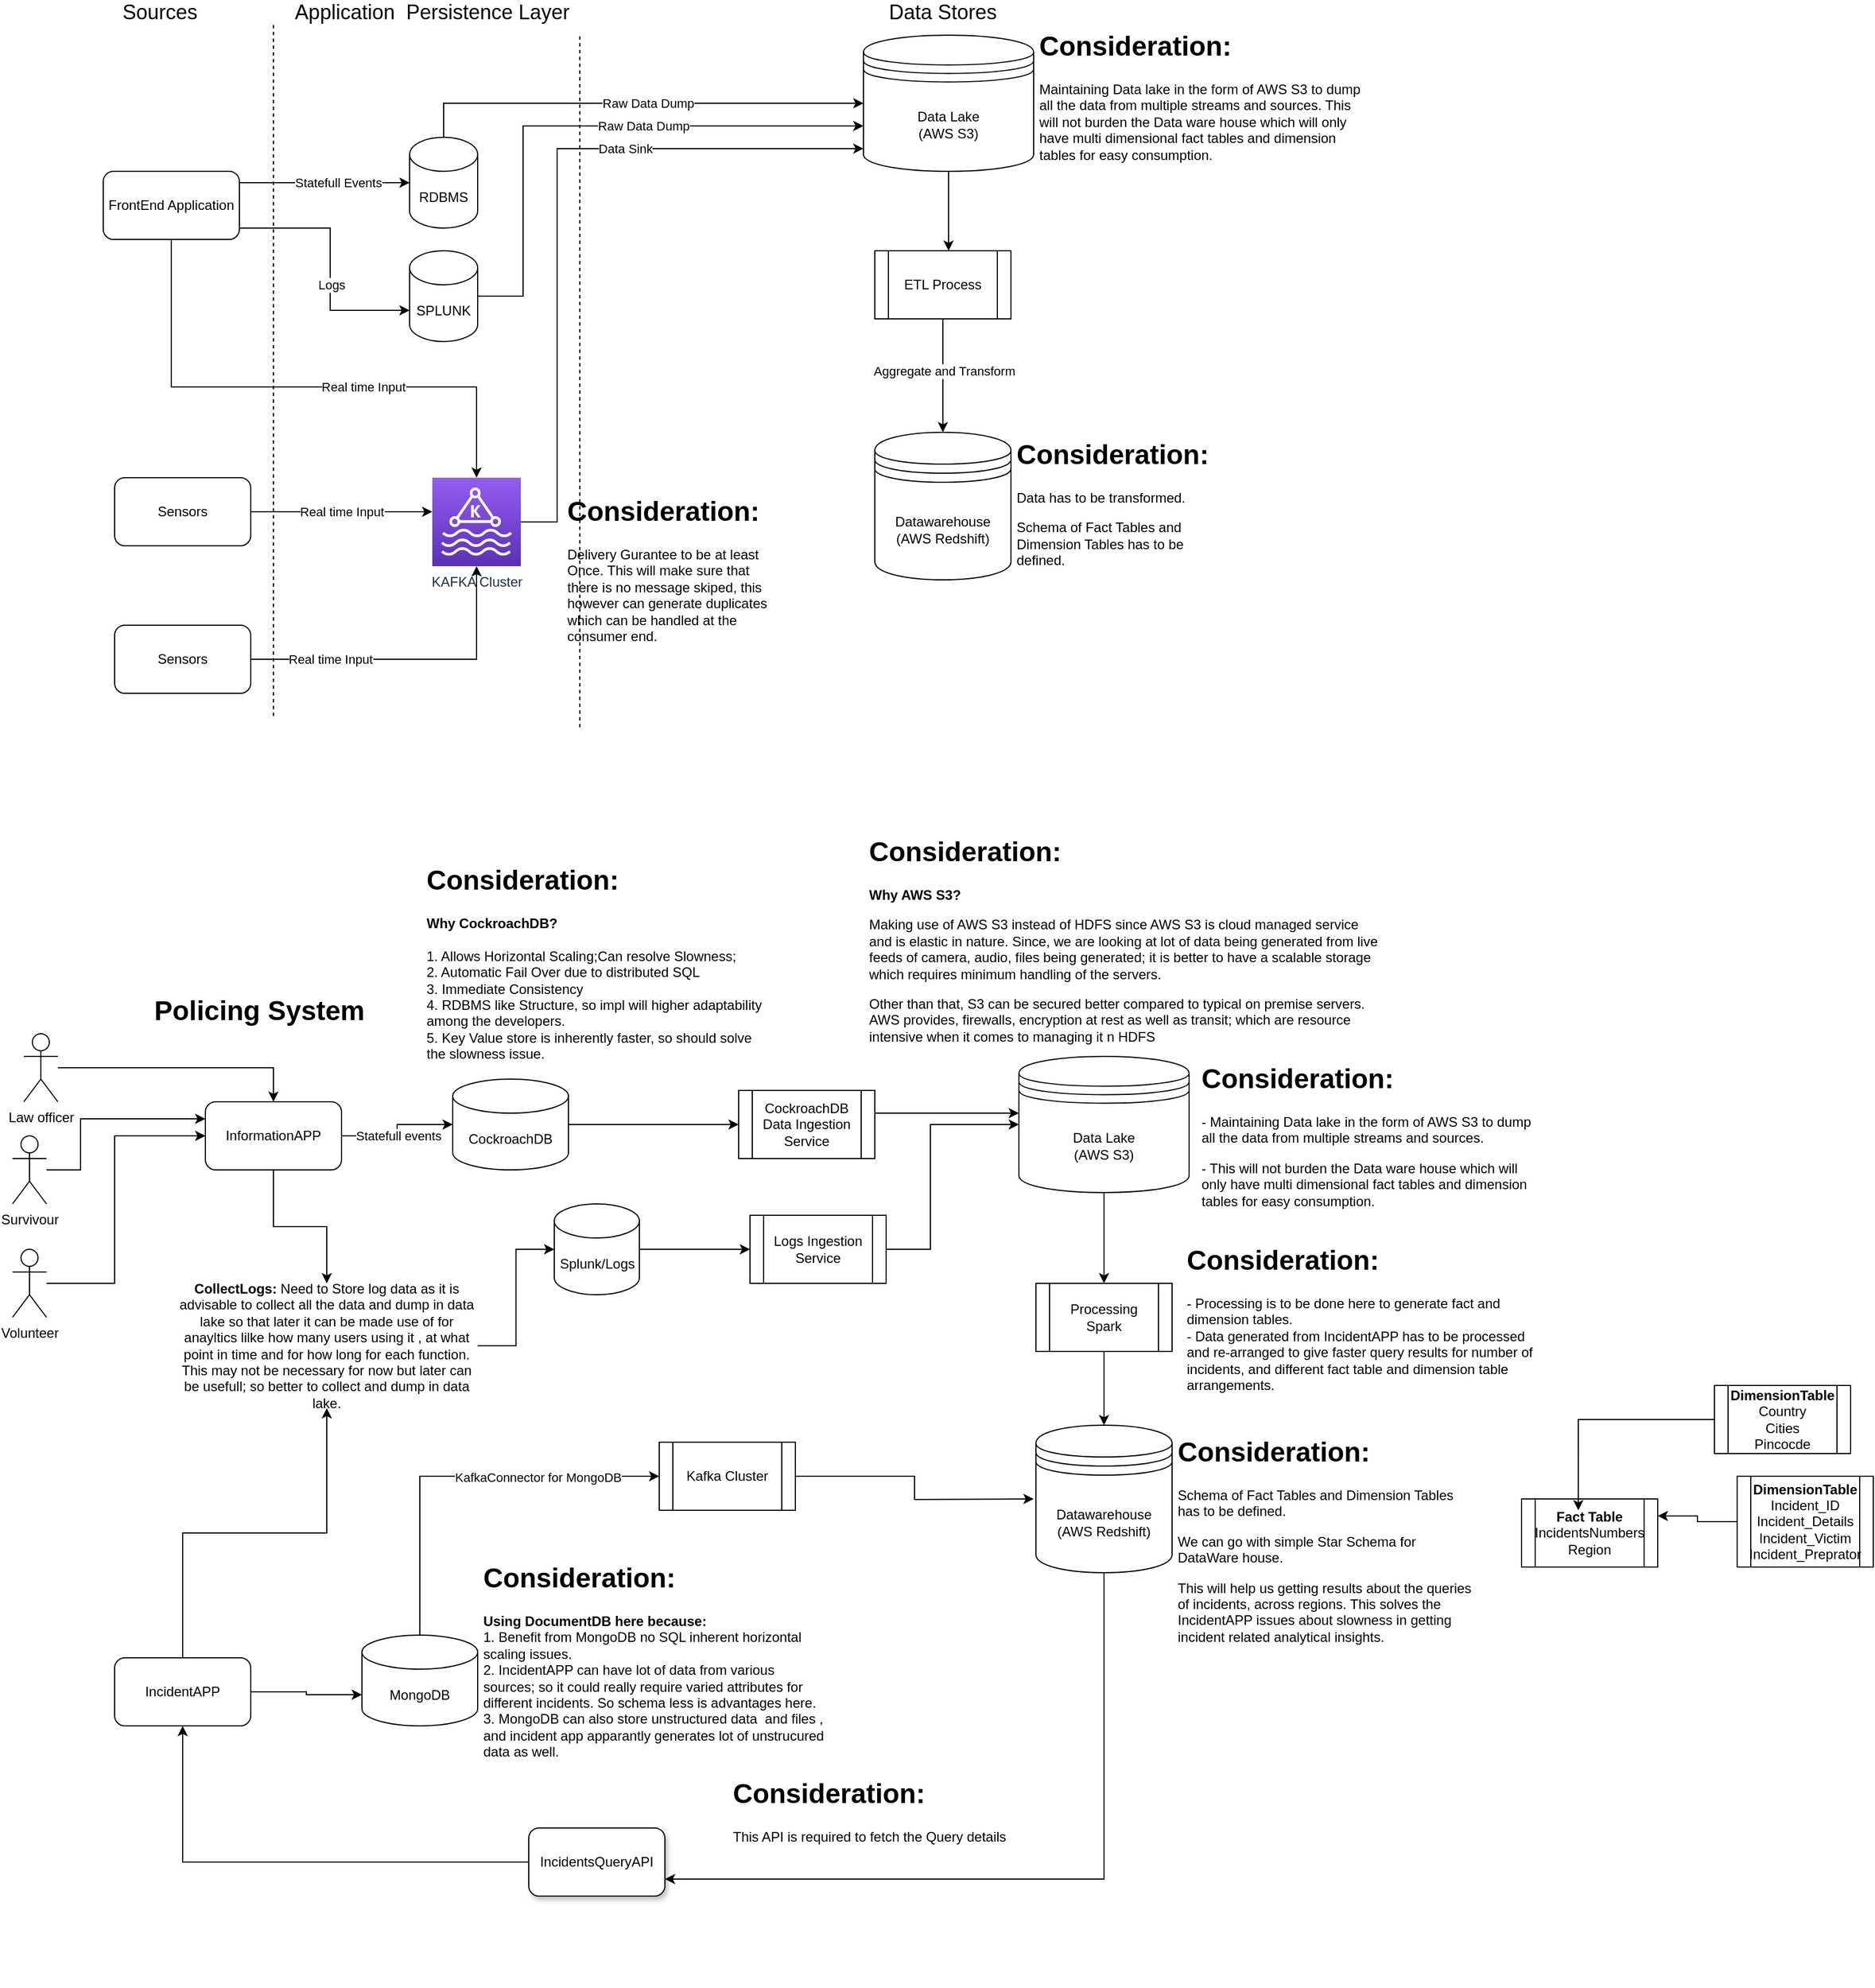 <mxfile version="14.5.10" type="github">
  <diagram id="86TCpwpJEMBFlHIx1PRZ" name="Page-1">
    <mxGraphModel dx="2109" dy="1843" grid="1" gridSize="10" guides="1" tooltips="1" connect="1" arrows="1" fold="1" page="1" pageScale="1" pageWidth="827" pageHeight="1169" math="0" shadow="0">
      <root>
        <mxCell id="0" />
        <mxCell id="1" parent="0" />
        <mxCell id="M00Jkyyd9K6bwBccqDg0-34" style="edgeStyle=orthogonalEdgeStyle;rounded=0;orthogonalLoop=1;jettySize=auto;html=1;" parent="1" source="M00Jkyyd9K6bwBccqDg0-1" target="M00Jkyyd9K6bwBccqDg0-32" edge="1">
          <mxGeometry relative="1" as="geometry">
            <Array as="points">
              <mxPoint x="320" />
            </Array>
          </mxGeometry>
        </mxCell>
        <mxCell id="M00Jkyyd9K6bwBccqDg0-37" value="Raw Data Dump" style="edgeLabel;html=1;align=center;verticalAlign=middle;resizable=0;points=[];" parent="M00Jkyyd9K6bwBccqDg0-34" vertex="1" connectable="0">
          <mxGeometry x="-0.055" y="1" relative="1" as="geometry">
            <mxPoint x="21" y="1" as="offset" />
          </mxGeometry>
        </mxCell>
        <mxCell id="M00Jkyyd9K6bwBccqDg0-1" value="RDBMS" style="shape=cylinder3;whiteSpace=wrap;html=1;boundedLbl=1;backgroundOutline=1;size=15;" parent="1" vertex="1">
          <mxGeometry x="290" y="30" width="60" height="80" as="geometry" />
        </mxCell>
        <mxCell id="M00Jkyyd9K6bwBccqDg0-10" style="edgeStyle=orthogonalEdgeStyle;rounded=0;orthogonalLoop=1;jettySize=auto;html=1;" parent="1" source="M00Jkyyd9K6bwBccqDg0-2" target="M00Jkyyd9K6bwBccqDg0-1" edge="1">
          <mxGeometry relative="1" as="geometry">
            <Array as="points">
              <mxPoint x="250" y="70" />
              <mxPoint x="250" y="70" />
            </Array>
          </mxGeometry>
        </mxCell>
        <mxCell id="M00Jkyyd9K6bwBccqDg0-14" value="Statefull Events" style="edgeLabel;html=1;align=center;verticalAlign=middle;resizable=0;points=[];" parent="M00Jkyyd9K6bwBccqDg0-10" vertex="1" connectable="0">
          <mxGeometry x="0.4" y="-2" relative="1" as="geometry">
            <mxPoint x="-18" y="-2" as="offset" />
          </mxGeometry>
        </mxCell>
        <mxCell id="M00Jkyyd9K6bwBccqDg0-15" style="edgeStyle=orthogonalEdgeStyle;rounded=0;orthogonalLoop=1;jettySize=auto;html=1;entryX=0;entryY=0;entryDx=0;entryDy=52.5;entryPerimeter=0;" parent="1" source="M00Jkyyd9K6bwBccqDg0-2" target="M00Jkyyd9K6bwBccqDg0-11" edge="1">
          <mxGeometry relative="1" as="geometry">
            <Array as="points">
              <mxPoint x="220" y="110" />
              <mxPoint x="220" y="183" />
            </Array>
          </mxGeometry>
        </mxCell>
        <mxCell id="M00Jkyyd9K6bwBccqDg0-17" value="Logs" style="edgeLabel;html=1;align=center;verticalAlign=middle;resizable=0;points=[];" parent="M00Jkyyd9K6bwBccqDg0-15" vertex="1" connectable="0">
          <mxGeometry x="0.164" y="1" relative="1" as="geometry">
            <mxPoint as="offset" />
          </mxGeometry>
        </mxCell>
        <mxCell id="M00Jkyyd9K6bwBccqDg0-28" value="Real time Input" style="edgeStyle=orthogonalEdgeStyle;rounded=0;orthogonalLoop=1;jettySize=auto;html=1;" parent="1" source="M00Jkyyd9K6bwBccqDg0-2" target="M00Jkyyd9K6bwBccqDg0-19" edge="1">
          <mxGeometry x="0.247" relative="1" as="geometry">
            <Array as="points">
              <mxPoint x="80" y="250" />
              <mxPoint x="349" y="250" />
            </Array>
            <mxPoint as="offset" />
          </mxGeometry>
        </mxCell>
        <mxCell id="M00Jkyyd9K6bwBccqDg0-2" value="FrontEnd Application" style="rounded=1;whiteSpace=wrap;html=1;" parent="1" vertex="1">
          <mxGeometry x="20" y="60" width="120" height="60" as="geometry" />
        </mxCell>
        <mxCell id="M00Jkyyd9K6bwBccqDg0-20" style="edgeStyle=orthogonalEdgeStyle;rounded=0;orthogonalLoop=1;jettySize=auto;html=1;" parent="1" source="M00Jkyyd9K6bwBccqDg0-5" target="M00Jkyyd9K6bwBccqDg0-19" edge="1">
          <mxGeometry relative="1" as="geometry">
            <Array as="points">
              <mxPoint x="190" y="360" />
              <mxPoint x="190" y="360" />
            </Array>
          </mxGeometry>
        </mxCell>
        <mxCell id="M00Jkyyd9K6bwBccqDg0-22" value="Real time Input" style="edgeLabel;html=1;align=center;verticalAlign=middle;resizable=0;points=[];" parent="M00Jkyyd9K6bwBccqDg0-20" vertex="1" connectable="0">
          <mxGeometry x="-0.138" y="4" relative="1" as="geometry">
            <mxPoint x="11" y="4" as="offset" />
          </mxGeometry>
        </mxCell>
        <mxCell id="M00Jkyyd9K6bwBccqDg0-5" value="Sensors&lt;br&gt;" style="rounded=1;whiteSpace=wrap;html=1;" parent="1" vertex="1">
          <mxGeometry x="30" y="330" width="120" height="60" as="geometry" />
        </mxCell>
        <mxCell id="M00Jkyyd9K6bwBccqDg0-21" style="edgeStyle=orthogonalEdgeStyle;rounded=0;orthogonalLoop=1;jettySize=auto;html=1;" parent="1" source="M00Jkyyd9K6bwBccqDg0-6" target="M00Jkyyd9K6bwBccqDg0-19" edge="1">
          <mxGeometry relative="1" as="geometry" />
        </mxCell>
        <mxCell id="M00Jkyyd9K6bwBccqDg0-23" value="Real time Input" style="edgeLabel;html=1;align=center;verticalAlign=middle;resizable=0;points=[];" parent="M00Jkyyd9K6bwBccqDg0-21" vertex="1" connectable="0">
          <mxGeometry x="-0.36" y="-1" relative="1" as="geometry">
            <mxPoint x="-20" y="-1" as="offset" />
          </mxGeometry>
        </mxCell>
        <mxCell id="M00Jkyyd9K6bwBccqDg0-6" value="Sensors&lt;br&gt;" style="rounded=1;whiteSpace=wrap;html=1;" parent="1" vertex="1">
          <mxGeometry x="30" y="460" width="120" height="60" as="geometry" />
        </mxCell>
        <mxCell id="M00Jkyyd9K6bwBccqDg0-8" value="&lt;font style=&quot;font-size: 18px&quot;&gt;Sources&lt;/font&gt;" style="text;html=1;strokeColor=none;fillColor=none;align=center;verticalAlign=middle;whiteSpace=wrap;rounded=0;" parent="1" vertex="1">
          <mxGeometry x="30" y="-90" width="80" height="20" as="geometry" />
        </mxCell>
        <mxCell id="M00Jkyyd9K6bwBccqDg0-36" style="edgeStyle=orthogonalEdgeStyle;rounded=0;orthogonalLoop=1;jettySize=auto;html=1;" parent="1" source="M00Jkyyd9K6bwBccqDg0-11" target="M00Jkyyd9K6bwBccqDg0-32" edge="1">
          <mxGeometry relative="1" as="geometry">
            <Array as="points">
              <mxPoint x="390" y="170" />
              <mxPoint x="390" y="20" />
            </Array>
          </mxGeometry>
        </mxCell>
        <mxCell id="M00Jkyyd9K6bwBccqDg0-38" value="Raw Data Dump" style="edgeLabel;html=1;align=center;verticalAlign=middle;resizable=0;points=[];" parent="M00Jkyyd9K6bwBccqDg0-36" vertex="1" connectable="0">
          <mxGeometry x="0.138" y="-1" relative="1" as="geometry">
            <mxPoint x="17" y="-1" as="offset" />
          </mxGeometry>
        </mxCell>
        <mxCell id="M00Jkyyd9K6bwBccqDg0-11" value="SPLUNK" style="shape=cylinder3;whiteSpace=wrap;html=1;boundedLbl=1;backgroundOutline=1;size=15;" parent="1" vertex="1">
          <mxGeometry x="290" y="130" width="60" height="80" as="geometry" />
        </mxCell>
        <mxCell id="M00Jkyyd9K6bwBccqDg0-16" value="" style="endArrow=none;dashed=1;html=1;" parent="1" edge="1">
          <mxGeometry width="50" height="50" relative="1" as="geometry">
            <mxPoint x="170" y="540" as="sourcePoint" />
            <mxPoint x="170" y="-70" as="targetPoint" />
          </mxGeometry>
        </mxCell>
        <mxCell id="M00Jkyyd9K6bwBccqDg0-18" value="&lt;span style=&quot;font-size: 18px&quot;&gt;Application&amp;nbsp; Persistence Layer&lt;/span&gt;" style="text;html=1;strokeColor=none;fillColor=none;align=center;verticalAlign=middle;whiteSpace=wrap;rounded=0;" parent="1" vertex="1">
          <mxGeometry x="160" y="-90" width="300" height="20" as="geometry" />
        </mxCell>
        <mxCell id="M00Jkyyd9K6bwBccqDg0-50" style="edgeStyle=orthogonalEdgeStyle;rounded=0;orthogonalLoop=1;jettySize=auto;html=1;entryX=0;entryY=0.833;entryDx=0;entryDy=0;entryPerimeter=0;" parent="1" source="M00Jkyyd9K6bwBccqDg0-19" target="M00Jkyyd9K6bwBccqDg0-32" edge="1">
          <mxGeometry relative="1" as="geometry">
            <mxPoint x="610" y="50" as="targetPoint" />
            <Array as="points">
              <mxPoint x="420" y="369" />
              <mxPoint x="420" y="40" />
            </Array>
          </mxGeometry>
        </mxCell>
        <mxCell id="M00Jkyyd9K6bwBccqDg0-51" value="Data Sink" style="edgeLabel;html=1;align=center;verticalAlign=middle;resizable=0;points=[];" parent="M00Jkyyd9K6bwBccqDg0-50" vertex="1" connectable="0">
          <mxGeometry x="-0.04" y="3" relative="1" as="geometry">
            <mxPoint x="63" y="-58" as="offset" />
          </mxGeometry>
        </mxCell>
        <mxCell id="M00Jkyyd9K6bwBccqDg0-19" value="KAFKA Cluster" style="points=[[0,0,0],[0.25,0,0],[0.5,0,0],[0.75,0,0],[1,0,0],[0,1,0],[0.25,1,0],[0.5,1,0],[0.75,1,0],[1,1,0],[0,0.25,0],[0,0.5,0],[0,0.75,0],[1,0.25,0],[1,0.5,0],[1,0.75,0]];outlineConnect=0;fontColor=#232F3E;gradientColor=#945DF2;gradientDirection=north;fillColor=#5A30B5;strokeColor=#ffffff;dashed=0;verticalLabelPosition=bottom;verticalAlign=top;align=center;html=1;fontSize=12;fontStyle=0;aspect=fixed;shape=mxgraph.aws4.resourceIcon;resIcon=mxgraph.aws4.managed_streaming_for_kafka;" parent="1" vertex="1">
          <mxGeometry x="310" y="330" width="78" height="78" as="geometry" />
        </mxCell>
        <mxCell id="M00Jkyyd9K6bwBccqDg0-26" value="" style="endArrow=none;dashed=1;html=1;" parent="1" edge="1">
          <mxGeometry width="50" height="50" relative="1" as="geometry">
            <mxPoint x="440" y="550" as="sourcePoint" />
            <mxPoint x="440" y="-60" as="targetPoint" />
          </mxGeometry>
        </mxCell>
        <mxCell id="M00Jkyyd9K6bwBccqDg0-29" value="&lt;h1&gt;Consideration:&lt;/h1&gt;&lt;div&gt;Delivery Gurantee to be at least Once. This will make sure that there is no message skiped, this however can generate duplicates which can be handled at the consumer end.&lt;/div&gt;" style="text;html=1;strokeColor=none;fillColor=none;spacing=5;spacingTop=-20;whiteSpace=wrap;overflow=hidden;rounded=0;" parent="1" vertex="1">
          <mxGeometry x="423.5" y="340" width="190" height="170" as="geometry" />
        </mxCell>
        <mxCell id="M00Jkyyd9K6bwBccqDg0-30" value="Datawarehouse&lt;br&gt;(AWS Redshift)" style="shape=datastore;whiteSpace=wrap;html=1;" parent="1" vertex="1">
          <mxGeometry x="700" y="290" width="120" height="130" as="geometry" />
        </mxCell>
        <mxCell id="M00Jkyyd9K6bwBccqDg0-39" style="edgeStyle=orthogonalEdgeStyle;rounded=0;orthogonalLoop=1;jettySize=auto;html=1;" parent="1" source="M00Jkyyd9K6bwBccqDg0-32" target="M00Jkyyd9K6bwBccqDg0-33" edge="1">
          <mxGeometry relative="1" as="geometry">
            <Array as="points">
              <mxPoint x="765" y="110" />
              <mxPoint x="765" y="110" />
            </Array>
          </mxGeometry>
        </mxCell>
        <mxCell id="M00Jkyyd9K6bwBccqDg0-32" value="Data Lake&lt;br&gt;(AWS S3)" style="shape=datastore;whiteSpace=wrap;html=1;" parent="1" vertex="1">
          <mxGeometry x="690" y="-60" width="150" height="120" as="geometry" />
        </mxCell>
        <mxCell id="M00Jkyyd9K6bwBccqDg0-41" style="edgeStyle=orthogonalEdgeStyle;rounded=0;orthogonalLoop=1;jettySize=auto;html=1;" parent="1" source="M00Jkyyd9K6bwBccqDg0-33" target="M00Jkyyd9K6bwBccqDg0-30" edge="1">
          <mxGeometry relative="1" as="geometry" />
        </mxCell>
        <mxCell id="M00Jkyyd9K6bwBccqDg0-42" value="Aggregate and Transform" style="edgeLabel;html=1;align=center;verticalAlign=middle;resizable=0;points=[];" parent="M00Jkyyd9K6bwBccqDg0-41" vertex="1" connectable="0">
          <mxGeometry x="-0.08" y="1" relative="1" as="geometry">
            <mxPoint as="offset" />
          </mxGeometry>
        </mxCell>
        <mxCell id="M00Jkyyd9K6bwBccqDg0-33" value="ETL Process" style="shape=process;whiteSpace=wrap;html=1;backgroundOutline=1;" parent="1" vertex="1">
          <mxGeometry x="700" y="130" width="120" height="60" as="geometry" />
        </mxCell>
        <mxCell id="M00Jkyyd9K6bwBccqDg0-44" value="&lt;h1&gt;Consideration:&lt;/h1&gt;&lt;p&gt;Data has to be transformed.&amp;nbsp;&lt;/p&gt;&lt;p&gt;Schema of Fact Tables and Dimension Tables has to be defined.&lt;/p&gt;" style="text;html=1;strokeColor=none;fillColor=none;spacing=5;spacingTop=-20;whiteSpace=wrap;overflow=hidden;rounded=0;" parent="1" vertex="1">
          <mxGeometry x="820" y="290" width="190" height="120" as="geometry" />
        </mxCell>
        <mxCell id="M00Jkyyd9K6bwBccqDg0-47" value="&lt;span style=&quot;font-size: 18px&quot;&gt;Data Stores&lt;/span&gt;" style="text;html=1;strokeColor=none;fillColor=none;align=center;verticalAlign=middle;whiteSpace=wrap;rounded=0;" parent="1" vertex="1">
          <mxGeometry x="650" y="-90" width="220" height="20" as="geometry" />
        </mxCell>
        <mxCell id="M00Jkyyd9K6bwBccqDg0-52" value="&lt;h1&gt;Consideration:&lt;/h1&gt;&lt;p&gt;Maintaining Data lake in the form of AWS S3 to dump all the data from multiple streams and sources. This will not burden the Data ware house which will only have multi dimensional fact tables and dimension tables for easy consumption.&lt;/p&gt;" style="text;html=1;strokeColor=none;fillColor=none;spacing=5;spacingTop=-20;whiteSpace=wrap;overflow=hidden;rounded=0;" parent="1" vertex="1">
          <mxGeometry x="840" y="-70" width="300" height="160" as="geometry" />
        </mxCell>
        <mxCell id="M00Jkyyd9K6bwBccqDg0-67" style="edgeStyle=orthogonalEdgeStyle;rounded=0;orthogonalLoop=1;jettySize=auto;html=1;" parent="1" source="M00Jkyyd9K6bwBccqDg0-53" target="M00Jkyyd9K6bwBccqDg0-55" edge="1">
          <mxGeometry relative="1" as="geometry" />
        </mxCell>
        <mxCell id="M00Jkyyd9K6bwBccqDg0-79" value="Statefull events" style="edgeLabel;html=1;align=center;verticalAlign=middle;resizable=0;points=[];" parent="M00Jkyyd9K6bwBccqDg0-67" vertex="1" connectable="0">
          <mxGeometry x="-0.296" y="3" relative="1" as="geometry">
            <mxPoint x="12" y="3" as="offset" />
          </mxGeometry>
        </mxCell>
        <mxCell id="7txRCt_JXUs7RKzOq8Ak-15" style="edgeStyle=orthogonalEdgeStyle;rounded=0;orthogonalLoop=1;jettySize=auto;html=1;" edge="1" parent="1" source="M00Jkyyd9K6bwBccqDg0-53" target="M00Jkyyd9K6bwBccqDg0-82">
          <mxGeometry relative="1" as="geometry" />
        </mxCell>
        <mxCell id="M00Jkyyd9K6bwBccqDg0-53" value="InformationAPP" style="rounded=1;whiteSpace=wrap;html=1;" parent="1" vertex="1">
          <mxGeometry x="110" y="880" width="120" height="60" as="geometry" />
        </mxCell>
        <mxCell id="M00Jkyyd9K6bwBccqDg0-54" value="&lt;h1&gt;Policing System&lt;/h1&gt;" style="text;html=1;strokeColor=none;fillColor=none;spacing=5;spacingTop=-20;whiteSpace=wrap;overflow=hidden;rounded=0;" parent="1" vertex="1">
          <mxGeometry x="60" y="780" width="370" height="40" as="geometry" />
        </mxCell>
        <mxCell id="M00Jkyyd9K6bwBccqDg0-70" style="edgeStyle=orthogonalEdgeStyle;rounded=0;orthogonalLoop=1;jettySize=auto;html=1;" parent="1" source="M00Jkyyd9K6bwBccqDg0-55" target="M00Jkyyd9K6bwBccqDg0-69" edge="1">
          <mxGeometry relative="1" as="geometry" />
        </mxCell>
        <mxCell id="M00Jkyyd9K6bwBccqDg0-55" value="CockroachDB" style="shape=cylinder3;whiteSpace=wrap;html=1;boundedLbl=1;backgroundOutline=1;size=15;" parent="1" vertex="1">
          <mxGeometry x="328" y="860" width="102" height="80" as="geometry" />
        </mxCell>
        <mxCell id="M00Jkyyd9K6bwBccqDg0-76" style="edgeStyle=orthogonalEdgeStyle;rounded=0;orthogonalLoop=1;jettySize=auto;html=1;entryX=0.5;entryY=0;entryDx=0;entryDy=0;" parent="1" source="M00Jkyyd9K6bwBccqDg0-56" target="M00Jkyyd9K6bwBccqDg0-53" edge="1">
          <mxGeometry relative="1" as="geometry" />
        </mxCell>
        <mxCell id="M00Jkyyd9K6bwBccqDg0-56" value="Law officer" style="shape=umlActor;verticalLabelPosition=bottom;verticalAlign=top;html=1;outlineConnect=0;" parent="1" vertex="1">
          <mxGeometry x="-50" y="820" width="30" height="60" as="geometry" />
        </mxCell>
        <mxCell id="M00Jkyyd9K6bwBccqDg0-64" style="edgeStyle=orthogonalEdgeStyle;rounded=0;orthogonalLoop=1;jettySize=auto;html=1;entryX=0;entryY=0.25;entryDx=0;entryDy=0;" parent="1" source="M00Jkyyd9K6bwBccqDg0-61" target="M00Jkyyd9K6bwBccqDg0-53" edge="1">
          <mxGeometry relative="1" as="geometry">
            <Array as="points">
              <mxPoint y="940" />
              <mxPoint y="895" />
            </Array>
          </mxGeometry>
        </mxCell>
        <mxCell id="M00Jkyyd9K6bwBccqDg0-61" value="Survivour" style="shape=umlActor;verticalLabelPosition=bottom;verticalAlign=top;html=1;outlineConnect=0;" parent="1" vertex="1">
          <mxGeometry x="-60" y="910" width="30" height="60" as="geometry" />
        </mxCell>
        <mxCell id="M00Jkyyd9K6bwBccqDg0-65" style="edgeStyle=orthogonalEdgeStyle;rounded=0;orthogonalLoop=1;jettySize=auto;html=1;entryX=0;entryY=0.5;entryDx=0;entryDy=0;" parent="1" source="M00Jkyyd9K6bwBccqDg0-62" target="M00Jkyyd9K6bwBccqDg0-53" edge="1">
          <mxGeometry relative="1" as="geometry">
            <Array as="points">
              <mxPoint x="30" y="1040" />
              <mxPoint x="30" y="910" />
            </Array>
          </mxGeometry>
        </mxCell>
        <mxCell id="M00Jkyyd9K6bwBccqDg0-62" value="Volunteer" style="shape=umlActor;verticalLabelPosition=bottom;verticalAlign=top;html=1;outlineConnect=0;" parent="1" vertex="1">
          <mxGeometry x="-60" y="1010" width="30" height="60" as="geometry" />
        </mxCell>
        <mxCell id="M00Jkyyd9K6bwBccqDg0-66" value="&lt;h1&gt;Consideration:&lt;/h1&gt;&lt;div&gt;&lt;b&gt;Why CockroachDB?&lt;/b&gt;&lt;/div&gt;&lt;div&gt;&lt;b&gt;&lt;br&gt;&lt;/b&gt;&lt;/div&gt;&lt;div&gt;1. Allows Horizontal Scaling;Can resolve Slowness;&lt;/div&gt;&lt;div&gt;2. Automatic Fail Over due to distributed SQL&lt;/div&gt;&lt;div&gt;3. Immediate Consistency&lt;/div&gt;&lt;div&gt;4. RDBMS like Structure, so impl will higher adaptability among the developers.&lt;/div&gt;&lt;div&gt;5. Key Value store is inherently faster, so should solve the slowness issue.&lt;/div&gt;&lt;div&gt;&lt;br&gt;&lt;/div&gt;" style="text;html=1;strokeColor=none;fillColor=none;spacing=5;spacingTop=-20;whiteSpace=wrap;overflow=hidden;rounded=0;" parent="1" vertex="1">
          <mxGeometry x="300" y="665" width="310" height="195" as="geometry" />
        </mxCell>
        <mxCell id="M00Jkyyd9K6bwBccqDg0-72" style="edgeStyle=orthogonalEdgeStyle;rounded=0;orthogonalLoop=1;jettySize=auto;html=1;" parent="1" source="M00Jkyyd9K6bwBccqDg0-69" target="M00Jkyyd9K6bwBccqDg0-71" edge="1">
          <mxGeometry relative="1" as="geometry">
            <Array as="points">
              <mxPoint x="770" y="890" />
              <mxPoint x="770" y="890" />
            </Array>
          </mxGeometry>
        </mxCell>
        <mxCell id="M00Jkyyd9K6bwBccqDg0-69" value="CockroachDB Data Ingestion Service" style="shape=process;whiteSpace=wrap;html=1;backgroundOutline=1;" parent="1" vertex="1">
          <mxGeometry x="580" y="870" width="120" height="60" as="geometry" />
        </mxCell>
        <mxCell id="M00Jkyyd9K6bwBccqDg0-94" style="edgeStyle=orthogonalEdgeStyle;rounded=0;orthogonalLoop=1;jettySize=auto;html=1;" parent="1" source="M00Jkyyd9K6bwBccqDg0-71" target="M00Jkyyd9K6bwBccqDg0-93" edge="1">
          <mxGeometry relative="1" as="geometry" />
        </mxCell>
        <mxCell id="M00Jkyyd9K6bwBccqDg0-71" value="Data Lake&lt;br&gt;(AWS S3)" style="shape=datastore;whiteSpace=wrap;html=1;" parent="1" vertex="1">
          <mxGeometry x="827" y="840" width="150" height="120" as="geometry" />
        </mxCell>
        <mxCell id="M00Jkyyd9K6bwBccqDg0-73" value="&lt;h1&gt;Consideration:&lt;/h1&gt;&lt;p&gt;- Maintaining Data lake in the form of AWS S3 to dump all the data from multiple streams and sources.&amp;nbsp;&lt;/p&gt;&lt;p&gt;- This will not burden the Data ware house which will only have multi dimensional fact tables and dimension tables for easy consumption.&lt;/p&gt;" style="text;html=1;strokeColor=none;fillColor=none;spacing=5;spacingTop=-20;whiteSpace=wrap;overflow=hidden;rounded=0;" parent="1" vertex="1">
          <mxGeometry x="983" y="840" width="300" height="160" as="geometry" />
        </mxCell>
        <mxCell id="M00Jkyyd9K6bwBccqDg0-75" value="&lt;h1&gt;Consideration:&lt;/h1&gt;&lt;p&gt;&lt;b&gt;Why AWS S3?&lt;/b&gt;&lt;/p&gt;&lt;p&gt;Making use of AWS S3 instead of HDFS since AWS S3 is cloud managed service and is elastic in nature. Since, we are looking at lot of data being generated from live feeds of camera, audio, files being generated; it is better to have a scalable storage which requires minimum handling of the servers.&lt;/p&gt;&lt;p&gt;Other than that, S3 can be secured better compared to typical on premise servers. AWS provides, firewalls, encryption at rest as well as transit; which are resource intensive when it comes to managing it n HDFS&lt;/p&gt;" style="text;html=1;strokeColor=none;fillColor=none;spacing=5;spacingTop=-20;whiteSpace=wrap;overflow=hidden;rounded=0;" parent="1" vertex="1">
          <mxGeometry x="690" y="640" width="460" height="200" as="geometry" />
        </mxCell>
        <mxCell id="M00Jkyyd9K6bwBccqDg0-86" style="edgeStyle=orthogonalEdgeStyle;rounded=0;orthogonalLoop=1;jettySize=auto;html=1;entryX=0;entryY=0.5;entryDx=0;entryDy=0;" parent="1" source="M00Jkyyd9K6bwBccqDg0-80" target="M00Jkyyd9K6bwBccqDg0-85" edge="1">
          <mxGeometry relative="1" as="geometry" />
        </mxCell>
        <mxCell id="M00Jkyyd9K6bwBccqDg0-80" value="Splunk/Logs" style="shape=cylinder3;whiteSpace=wrap;html=1;boundedLbl=1;backgroundOutline=1;size=15;" parent="1" vertex="1">
          <mxGeometry x="417.5" y="970" width="75" height="80" as="geometry" />
        </mxCell>
        <mxCell id="M00Jkyyd9K6bwBccqDg0-88" style="edgeStyle=orthogonalEdgeStyle;rounded=0;orthogonalLoop=1;jettySize=auto;html=1;entryX=0;entryY=0.5;entryDx=0;entryDy=0;" parent="1" source="M00Jkyyd9K6bwBccqDg0-85" target="M00Jkyyd9K6bwBccqDg0-71" edge="1">
          <mxGeometry relative="1" as="geometry">
            <Array as="points">
              <mxPoint x="749" y="1010" />
              <mxPoint x="749" y="900" />
            </Array>
          </mxGeometry>
        </mxCell>
        <mxCell id="M00Jkyyd9K6bwBccqDg0-85" value="Logs Ingestion Service" style="shape=process;whiteSpace=wrap;html=1;backgroundOutline=1;" parent="1" vertex="1">
          <mxGeometry x="590" y="980" width="120" height="60" as="geometry" />
        </mxCell>
        <mxCell id="7txRCt_JXUs7RKzOq8Ak-7" style="edgeStyle=orthogonalEdgeStyle;rounded=0;orthogonalLoop=1;jettySize=auto;html=1;entryX=0;entryY=0;entryDx=0;entryDy=52.5;entryPerimeter=0;" edge="1" parent="1" source="M00Jkyyd9K6bwBccqDg0-89" target="7txRCt_JXUs7RKzOq8Ak-1">
          <mxGeometry relative="1" as="geometry" />
        </mxCell>
        <mxCell id="7txRCt_JXUs7RKzOq8Ak-13" style="edgeStyle=orthogonalEdgeStyle;rounded=0;orthogonalLoop=1;jettySize=auto;html=1;" edge="1" parent="1" source="M00Jkyyd9K6bwBccqDg0-89" target="M00Jkyyd9K6bwBccqDg0-82">
          <mxGeometry relative="1" as="geometry" />
        </mxCell>
        <mxCell id="M00Jkyyd9K6bwBccqDg0-89" value="IncidentAPP" style="rounded=1;whiteSpace=wrap;html=1;" parent="1" vertex="1">
          <mxGeometry x="30" y="1370" width="120" height="60" as="geometry" />
        </mxCell>
        <mxCell id="7txRCt_JXUs7RKzOq8Ak-21" style="edgeStyle=orthogonalEdgeStyle;rounded=0;orthogonalLoop=1;jettySize=auto;html=1;entryX=1;entryY=0.75;entryDx=0;entryDy=0;" edge="1" parent="1" source="M00Jkyyd9K6bwBccqDg0-90" target="7txRCt_JXUs7RKzOq8Ak-20">
          <mxGeometry relative="1" as="geometry">
            <Array as="points">
              <mxPoint x="902" y="1565" />
            </Array>
          </mxGeometry>
        </mxCell>
        <mxCell id="M00Jkyyd9K6bwBccqDg0-90" value="Datawarehouse&lt;br&gt;(AWS Redshift)" style="shape=datastore;whiteSpace=wrap;html=1;" parent="1" vertex="1">
          <mxGeometry x="842" y="1165" width="120" height="130" as="geometry" />
        </mxCell>
        <mxCell id="M00Jkyyd9K6bwBccqDg0-92" value="&lt;h1&gt;Consideration:&lt;/h1&gt;&lt;p&gt;&lt;span&gt;Schema of Fact Tables and Dimension Tables has to be defined.&lt;/span&gt;&lt;br&gt;&lt;/p&gt;&lt;p&gt;&lt;span&gt;We can go with simple Star Schema for DataWare house.&amp;nbsp;&lt;/span&gt;&lt;/p&gt;&lt;p&gt;&lt;span&gt;This will help us getting results about the queries of incidents, across regions. This solves the IncidentAPP issues about slowness in getting incident related analytical insights.&lt;/span&gt;&lt;/p&gt;" style="text;html=1;strokeColor=none;fillColor=none;spacing=5;spacingTop=-20;whiteSpace=wrap;overflow=hidden;rounded=0;" parent="1" vertex="1">
          <mxGeometry x="962" y="1169" width="270" height="200" as="geometry" />
        </mxCell>
        <mxCell id="M00Jkyyd9K6bwBccqDg0-95" style="edgeStyle=orthogonalEdgeStyle;rounded=0;orthogonalLoop=1;jettySize=auto;html=1;" parent="1" source="M00Jkyyd9K6bwBccqDg0-93" target="M00Jkyyd9K6bwBccqDg0-90" edge="1">
          <mxGeometry relative="1" as="geometry" />
        </mxCell>
        <mxCell id="M00Jkyyd9K6bwBccqDg0-93" value="Processing&lt;br&gt;Spark" style="shape=process;whiteSpace=wrap;html=1;backgroundOutline=1;" parent="1" vertex="1">
          <mxGeometry x="842" y="1040" width="120" height="60" as="geometry" />
        </mxCell>
        <mxCell id="M00Jkyyd9K6bwBccqDg0-96" value="&lt;h1&gt;Consideration:&lt;/h1&gt;&lt;div&gt;- Processing is to be done here to generate fact and dimension tables.&amp;nbsp;&lt;/div&gt;&lt;div&gt;- Data generated from IncidentAPP has to be processed and re-arranged to give faster query results for number of incidents, and different fact table and dimension table arrangements.&lt;/div&gt;" style="text;html=1;strokeColor=none;fillColor=none;spacing=5;spacingTop=-20;whiteSpace=wrap;overflow=hidden;rounded=0;" parent="1" vertex="1">
          <mxGeometry x="970" y="1000" width="313" height="160" as="geometry" />
        </mxCell>
        <mxCell id="M00Jkyyd9K6bwBccqDg0-97" value="&lt;b&gt;Fact Table&lt;br&gt;&lt;/b&gt;IncidentsNumbers&lt;br&gt;Region" style="shape=process;whiteSpace=wrap;html=1;backgroundOutline=1;" parent="1" vertex="1">
          <mxGeometry x="1270" y="1230" width="120" height="60" as="geometry" />
        </mxCell>
        <mxCell id="M00Jkyyd9K6bwBccqDg0-104" style="edgeStyle=orthogonalEdgeStyle;rounded=0;orthogonalLoop=1;jettySize=auto;html=1;entryX=0.417;entryY=0.167;entryDx=0;entryDy=0;entryPerimeter=0;exitX=0;exitY=0.5;exitDx=0;exitDy=0;" parent="1" source="M00Jkyyd9K6bwBccqDg0-98" target="M00Jkyyd9K6bwBccqDg0-97" edge="1">
          <mxGeometry relative="1" as="geometry" />
        </mxCell>
        <mxCell id="M00Jkyyd9K6bwBccqDg0-98" value="&lt;b&gt;DimensionTable&lt;/b&gt;&lt;br&gt;Country&lt;br&gt;Cities&lt;br&gt;Pincocde" style="shape=process;whiteSpace=wrap;html=1;backgroundOutline=1;" parent="1" vertex="1">
          <mxGeometry x="1440" y="1130" width="120" height="60" as="geometry" />
        </mxCell>
        <mxCell id="M00Jkyyd9K6bwBccqDg0-101" style="edgeStyle=orthogonalEdgeStyle;rounded=0;orthogonalLoop=1;jettySize=auto;html=1;entryX=1;entryY=0.25;entryDx=0;entryDy=0;" parent="1" source="M00Jkyyd9K6bwBccqDg0-99" target="M00Jkyyd9K6bwBccqDg0-97" edge="1">
          <mxGeometry relative="1" as="geometry" />
        </mxCell>
        <mxCell id="M00Jkyyd9K6bwBccqDg0-99" value="&lt;b&gt;DimensionTable&lt;/b&gt;&lt;br&gt;Incident_ID&lt;br&gt;Incident_Details&lt;br&gt;Incident_Victim&lt;br&gt;Incident_Preprator" style="shape=process;whiteSpace=wrap;html=1;backgroundOutline=1;" parent="1" vertex="1">
          <mxGeometry x="1460" y="1210" width="120" height="80" as="geometry" />
        </mxCell>
        <mxCell id="7txRCt_JXUs7RKzOq8Ak-9" style="edgeStyle=orthogonalEdgeStyle;rounded=0;orthogonalLoop=1;jettySize=auto;html=1;entryX=0;entryY=0.5;entryDx=0;entryDy=0;exitX=0.5;exitY=0;exitDx=0;exitDy=0;exitPerimeter=0;" edge="1" parent="1" source="7txRCt_JXUs7RKzOq8Ak-1" target="7txRCt_JXUs7RKzOq8Ak-8">
          <mxGeometry relative="1" as="geometry" />
        </mxCell>
        <mxCell id="7txRCt_JXUs7RKzOq8Ak-24" value="KafkaConnector for MongoDB" style="edgeLabel;html=1;align=center;verticalAlign=middle;resizable=0;points=[];" vertex="1" connectable="0" parent="7txRCt_JXUs7RKzOq8Ak-9">
          <mxGeometry x="0.389" y="-1" relative="1" as="geometry">
            <mxPoint as="offset" />
          </mxGeometry>
        </mxCell>
        <mxCell id="7txRCt_JXUs7RKzOq8Ak-1" value="MongoDB" style="shape=cylinder3;whiteSpace=wrap;html=1;boundedLbl=1;backgroundOutline=1;size=15;" vertex="1" parent="1">
          <mxGeometry x="248" y="1350" width="102" height="80" as="geometry" />
        </mxCell>
        <mxCell id="7txRCt_JXUs7RKzOq8Ak-4" value="&lt;h1&gt;Consideration:&lt;/h1&gt;&lt;div&gt;&lt;b&gt;Using DocumentDB here because:&lt;/b&gt;&lt;/div&gt;&lt;div&gt;1. Benefit from MongoDB no SQL inherent horizontal scaling issues.&lt;/div&gt;&lt;div&gt;2. IncidentAPP can have lot of data from various sources; so it could really require varied attributes for different incidents. So schema less is advantages here.&lt;/div&gt;&lt;div&gt;3. MongoDB can also store unstructured data&amp;nbsp; and files , and incident app apparantly generates lot of unstrucured data as well.&lt;/div&gt;&lt;div&gt;&lt;br&gt;&lt;/div&gt;&lt;div&gt;&lt;br&gt;&lt;/div&gt;" style="text;html=1;strokeColor=none;fillColor=none;spacing=5;spacingTop=-20;whiteSpace=wrap;overflow=hidden;rounded=0;" vertex="1" parent="1">
          <mxGeometry x="350" y="1280" width="313" height="190" as="geometry" />
        </mxCell>
        <mxCell id="7txRCt_JXUs7RKzOq8Ak-14" style="edgeStyle=orthogonalEdgeStyle;rounded=0;orthogonalLoop=1;jettySize=auto;html=1;" edge="1" parent="1" source="M00Jkyyd9K6bwBccqDg0-82" target="M00Jkyyd9K6bwBccqDg0-80">
          <mxGeometry relative="1" as="geometry" />
        </mxCell>
        <mxCell id="M00Jkyyd9K6bwBccqDg0-82" value="&lt;b&gt;CollectLogs:&lt;/b&gt; Need to Store log data as it is advisable to collect all the data and dump in data lake so that later it can be made use of for anayltics lilke how many users using it , at what point in time and for how long for each function. This may not be necessary for now but later can be usefull; so better to collect and dump in data lake." style="text;html=1;strokeColor=none;fillColor=none;align=center;verticalAlign=middle;whiteSpace=wrap;rounded=0;shadow=1;" parent="1" vertex="1">
          <mxGeometry x="84" y="1040" width="266" height="110" as="geometry" />
        </mxCell>
        <mxCell id="7txRCt_JXUs7RKzOq8Ak-10" style="edgeStyle=orthogonalEdgeStyle;rounded=0;orthogonalLoop=1;jettySize=auto;html=1;" edge="1" parent="1" source="7txRCt_JXUs7RKzOq8Ak-8">
          <mxGeometry relative="1" as="geometry">
            <mxPoint x="840" y="1230" as="targetPoint" />
          </mxGeometry>
        </mxCell>
        <mxCell id="7txRCt_JXUs7RKzOq8Ak-8" value="Kafka Cluster" style="shape=process;whiteSpace=wrap;html=1;backgroundOutline=1;" vertex="1" parent="1">
          <mxGeometry x="510" y="1180" width="120" height="60" as="geometry" />
        </mxCell>
        <mxCell id="7txRCt_JXUs7RKzOq8Ak-22" style="edgeStyle=orthogonalEdgeStyle;rounded=0;orthogonalLoop=1;jettySize=auto;html=1;entryX=0.5;entryY=1;entryDx=0;entryDy=0;" edge="1" parent="1" source="7txRCt_JXUs7RKzOq8Ak-20" target="M00Jkyyd9K6bwBccqDg0-89">
          <mxGeometry relative="1" as="geometry" />
        </mxCell>
        <mxCell id="7txRCt_JXUs7RKzOq8Ak-20" value="IncidentsQueryAPI" style="rounded=1;whiteSpace=wrap;html=1;shadow=1;" vertex="1" parent="1">
          <mxGeometry x="395" y="1520" width="120" height="60" as="geometry" />
        </mxCell>
        <mxCell id="7txRCt_JXUs7RKzOq8Ak-23" value="&lt;h1&gt;Consideration:&lt;/h1&gt;&lt;div&gt;This API is required to fetch the Query details&lt;/div&gt;&lt;div&gt;&lt;br&gt;&lt;/div&gt;&lt;div&gt;&lt;br&gt;&lt;/div&gt;" style="text;html=1;strokeColor=none;fillColor=none;spacing=5;spacingTop=-20;whiteSpace=wrap;overflow=hidden;rounded=0;" vertex="1" parent="1">
          <mxGeometry x="570" y="1470" width="313" height="190" as="geometry" />
        </mxCell>
      </root>
    </mxGraphModel>
  </diagram>
</mxfile>

